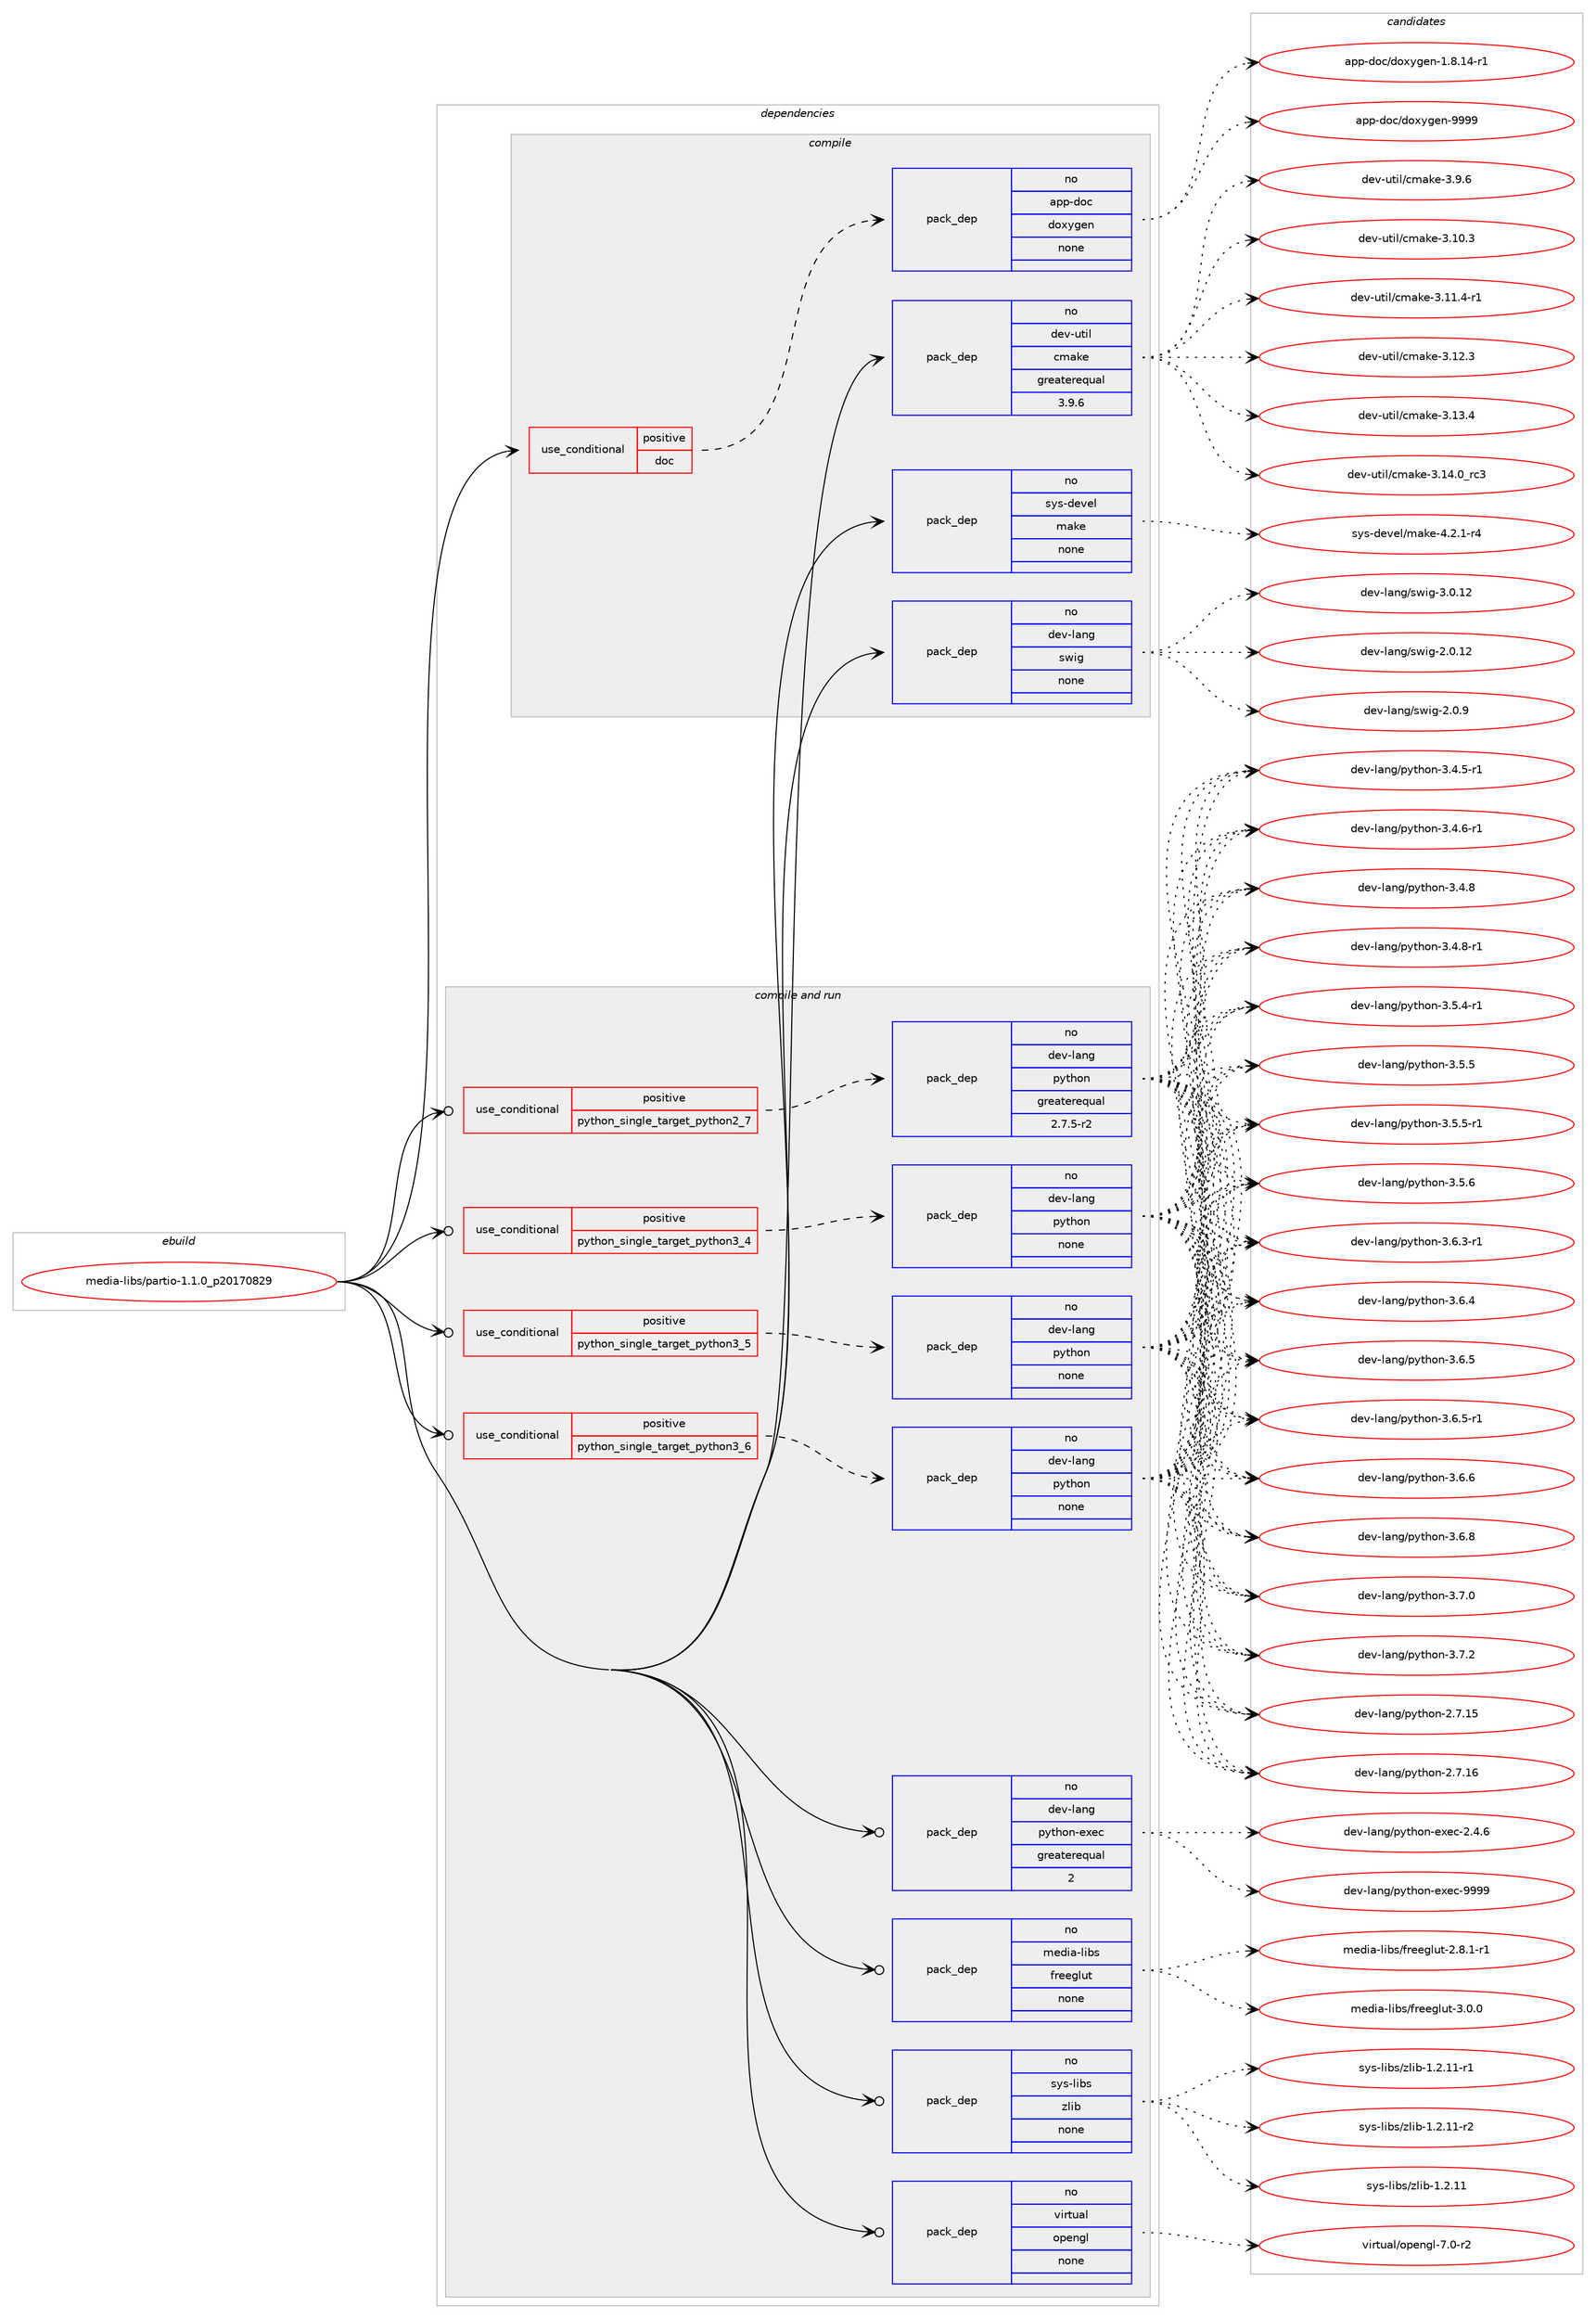 digraph prolog {

# *************
# Graph options
# *************

newrank=true;
concentrate=true;
compound=true;
graph [rankdir=LR,fontname=Helvetica,fontsize=10,ranksep=1.5];#, ranksep=2.5, nodesep=0.2];
edge  [arrowhead=vee];
node  [fontname=Helvetica,fontsize=10];

# **********
# The ebuild
# **********

subgraph cluster_leftcol {
color=gray;
rank=same;
label=<<i>ebuild</i>>;
id [label="media-libs/partio-1.1.0_p20170829", color=red, width=4, href="../media-libs/partio-1.1.0_p20170829.svg"];
}

# ****************
# The dependencies
# ****************

subgraph cluster_midcol {
color=gray;
label=<<i>dependencies</i>>;
subgraph cluster_compile {
fillcolor="#eeeeee";
style=filled;
label=<<i>compile</i>>;
subgraph cond435768 {
dependency1617584 [label=<<TABLE BORDER="0" CELLBORDER="1" CELLSPACING="0" CELLPADDING="4"><TR><TD ROWSPAN="3" CELLPADDING="10">use_conditional</TD></TR><TR><TD>positive</TD></TR><TR><TD>doc</TD></TR></TABLE>>, shape=none, color=red];
subgraph pack1155771 {
dependency1617585 [label=<<TABLE BORDER="0" CELLBORDER="1" CELLSPACING="0" CELLPADDING="4" WIDTH="220"><TR><TD ROWSPAN="6" CELLPADDING="30">pack_dep</TD></TR><TR><TD WIDTH="110">no</TD></TR><TR><TD>app-doc</TD></TR><TR><TD>doxygen</TD></TR><TR><TD>none</TD></TR><TR><TD></TD></TR></TABLE>>, shape=none, color=blue];
}
dependency1617584:e -> dependency1617585:w [weight=20,style="dashed",arrowhead="vee"];
}
id:e -> dependency1617584:w [weight=20,style="solid",arrowhead="vee"];
subgraph pack1155772 {
dependency1617586 [label=<<TABLE BORDER="0" CELLBORDER="1" CELLSPACING="0" CELLPADDING="4" WIDTH="220"><TR><TD ROWSPAN="6" CELLPADDING="30">pack_dep</TD></TR><TR><TD WIDTH="110">no</TD></TR><TR><TD>dev-lang</TD></TR><TR><TD>swig</TD></TR><TR><TD>none</TD></TR><TR><TD></TD></TR></TABLE>>, shape=none, color=blue];
}
id:e -> dependency1617586:w [weight=20,style="solid",arrowhead="vee"];
subgraph pack1155773 {
dependency1617587 [label=<<TABLE BORDER="0" CELLBORDER="1" CELLSPACING="0" CELLPADDING="4" WIDTH="220"><TR><TD ROWSPAN="6" CELLPADDING="30">pack_dep</TD></TR><TR><TD WIDTH="110">no</TD></TR><TR><TD>dev-util</TD></TR><TR><TD>cmake</TD></TR><TR><TD>greaterequal</TD></TR><TR><TD>3.9.6</TD></TR></TABLE>>, shape=none, color=blue];
}
id:e -> dependency1617587:w [weight=20,style="solid",arrowhead="vee"];
subgraph pack1155774 {
dependency1617588 [label=<<TABLE BORDER="0" CELLBORDER="1" CELLSPACING="0" CELLPADDING="4" WIDTH="220"><TR><TD ROWSPAN="6" CELLPADDING="30">pack_dep</TD></TR><TR><TD WIDTH="110">no</TD></TR><TR><TD>sys-devel</TD></TR><TR><TD>make</TD></TR><TR><TD>none</TD></TR><TR><TD></TD></TR></TABLE>>, shape=none, color=blue];
}
id:e -> dependency1617588:w [weight=20,style="solid",arrowhead="vee"];
}
subgraph cluster_compileandrun {
fillcolor="#eeeeee";
style=filled;
label=<<i>compile and run</i>>;
subgraph cond435769 {
dependency1617589 [label=<<TABLE BORDER="0" CELLBORDER="1" CELLSPACING="0" CELLPADDING="4"><TR><TD ROWSPAN="3" CELLPADDING="10">use_conditional</TD></TR><TR><TD>positive</TD></TR><TR><TD>python_single_target_python2_7</TD></TR></TABLE>>, shape=none, color=red];
subgraph pack1155775 {
dependency1617590 [label=<<TABLE BORDER="0" CELLBORDER="1" CELLSPACING="0" CELLPADDING="4" WIDTH="220"><TR><TD ROWSPAN="6" CELLPADDING="30">pack_dep</TD></TR><TR><TD WIDTH="110">no</TD></TR><TR><TD>dev-lang</TD></TR><TR><TD>python</TD></TR><TR><TD>greaterequal</TD></TR><TR><TD>2.7.5-r2</TD></TR></TABLE>>, shape=none, color=blue];
}
dependency1617589:e -> dependency1617590:w [weight=20,style="dashed",arrowhead="vee"];
}
id:e -> dependency1617589:w [weight=20,style="solid",arrowhead="odotvee"];
subgraph cond435770 {
dependency1617591 [label=<<TABLE BORDER="0" CELLBORDER="1" CELLSPACING="0" CELLPADDING="4"><TR><TD ROWSPAN="3" CELLPADDING="10">use_conditional</TD></TR><TR><TD>positive</TD></TR><TR><TD>python_single_target_python3_4</TD></TR></TABLE>>, shape=none, color=red];
subgraph pack1155776 {
dependency1617592 [label=<<TABLE BORDER="0" CELLBORDER="1" CELLSPACING="0" CELLPADDING="4" WIDTH="220"><TR><TD ROWSPAN="6" CELLPADDING="30">pack_dep</TD></TR><TR><TD WIDTH="110">no</TD></TR><TR><TD>dev-lang</TD></TR><TR><TD>python</TD></TR><TR><TD>none</TD></TR><TR><TD></TD></TR></TABLE>>, shape=none, color=blue];
}
dependency1617591:e -> dependency1617592:w [weight=20,style="dashed",arrowhead="vee"];
}
id:e -> dependency1617591:w [weight=20,style="solid",arrowhead="odotvee"];
subgraph cond435771 {
dependency1617593 [label=<<TABLE BORDER="0" CELLBORDER="1" CELLSPACING="0" CELLPADDING="4"><TR><TD ROWSPAN="3" CELLPADDING="10">use_conditional</TD></TR><TR><TD>positive</TD></TR><TR><TD>python_single_target_python3_5</TD></TR></TABLE>>, shape=none, color=red];
subgraph pack1155777 {
dependency1617594 [label=<<TABLE BORDER="0" CELLBORDER="1" CELLSPACING="0" CELLPADDING="4" WIDTH="220"><TR><TD ROWSPAN="6" CELLPADDING="30">pack_dep</TD></TR><TR><TD WIDTH="110">no</TD></TR><TR><TD>dev-lang</TD></TR><TR><TD>python</TD></TR><TR><TD>none</TD></TR><TR><TD></TD></TR></TABLE>>, shape=none, color=blue];
}
dependency1617593:e -> dependency1617594:w [weight=20,style="dashed",arrowhead="vee"];
}
id:e -> dependency1617593:w [weight=20,style="solid",arrowhead="odotvee"];
subgraph cond435772 {
dependency1617595 [label=<<TABLE BORDER="0" CELLBORDER="1" CELLSPACING="0" CELLPADDING="4"><TR><TD ROWSPAN="3" CELLPADDING="10">use_conditional</TD></TR><TR><TD>positive</TD></TR><TR><TD>python_single_target_python3_6</TD></TR></TABLE>>, shape=none, color=red];
subgraph pack1155778 {
dependency1617596 [label=<<TABLE BORDER="0" CELLBORDER="1" CELLSPACING="0" CELLPADDING="4" WIDTH="220"><TR><TD ROWSPAN="6" CELLPADDING="30">pack_dep</TD></TR><TR><TD WIDTH="110">no</TD></TR><TR><TD>dev-lang</TD></TR><TR><TD>python</TD></TR><TR><TD>none</TD></TR><TR><TD></TD></TR></TABLE>>, shape=none, color=blue];
}
dependency1617595:e -> dependency1617596:w [weight=20,style="dashed",arrowhead="vee"];
}
id:e -> dependency1617595:w [weight=20,style="solid",arrowhead="odotvee"];
subgraph pack1155779 {
dependency1617597 [label=<<TABLE BORDER="0" CELLBORDER="1" CELLSPACING="0" CELLPADDING="4" WIDTH="220"><TR><TD ROWSPAN="6" CELLPADDING="30">pack_dep</TD></TR><TR><TD WIDTH="110">no</TD></TR><TR><TD>dev-lang</TD></TR><TR><TD>python-exec</TD></TR><TR><TD>greaterequal</TD></TR><TR><TD>2</TD></TR></TABLE>>, shape=none, color=blue];
}
id:e -> dependency1617597:w [weight=20,style="solid",arrowhead="odotvee"];
subgraph pack1155780 {
dependency1617598 [label=<<TABLE BORDER="0" CELLBORDER="1" CELLSPACING="0" CELLPADDING="4" WIDTH="220"><TR><TD ROWSPAN="6" CELLPADDING="30">pack_dep</TD></TR><TR><TD WIDTH="110">no</TD></TR><TR><TD>media-libs</TD></TR><TR><TD>freeglut</TD></TR><TR><TD>none</TD></TR><TR><TD></TD></TR></TABLE>>, shape=none, color=blue];
}
id:e -> dependency1617598:w [weight=20,style="solid",arrowhead="odotvee"];
subgraph pack1155781 {
dependency1617599 [label=<<TABLE BORDER="0" CELLBORDER="1" CELLSPACING="0" CELLPADDING="4" WIDTH="220"><TR><TD ROWSPAN="6" CELLPADDING="30">pack_dep</TD></TR><TR><TD WIDTH="110">no</TD></TR><TR><TD>sys-libs</TD></TR><TR><TD>zlib</TD></TR><TR><TD>none</TD></TR><TR><TD></TD></TR></TABLE>>, shape=none, color=blue];
}
id:e -> dependency1617599:w [weight=20,style="solid",arrowhead="odotvee"];
subgraph pack1155782 {
dependency1617600 [label=<<TABLE BORDER="0" CELLBORDER="1" CELLSPACING="0" CELLPADDING="4" WIDTH="220"><TR><TD ROWSPAN="6" CELLPADDING="30">pack_dep</TD></TR><TR><TD WIDTH="110">no</TD></TR><TR><TD>virtual</TD></TR><TR><TD>opengl</TD></TR><TR><TD>none</TD></TR><TR><TD></TD></TR></TABLE>>, shape=none, color=blue];
}
id:e -> dependency1617600:w [weight=20,style="solid",arrowhead="odotvee"];
}
subgraph cluster_run {
fillcolor="#eeeeee";
style=filled;
label=<<i>run</i>>;
}
}

# **************
# The candidates
# **************

subgraph cluster_choices {
rank=same;
color=gray;
label=<<i>candidates</i>>;

subgraph choice1155771 {
color=black;
nodesep=1;
choice97112112451001119947100111120121103101110454946564649524511449 [label="app-doc/doxygen-1.8.14-r1", color=red, width=4,href="../app-doc/doxygen-1.8.14-r1.svg"];
choice971121124510011199471001111201211031011104557575757 [label="app-doc/doxygen-9999", color=red, width=4,href="../app-doc/doxygen-9999.svg"];
dependency1617585:e -> choice97112112451001119947100111120121103101110454946564649524511449:w [style=dotted,weight="100"];
dependency1617585:e -> choice971121124510011199471001111201211031011104557575757:w [style=dotted,weight="100"];
}
subgraph choice1155772 {
color=black;
nodesep=1;
choice10010111845108971101034711511910510345504648464950 [label="dev-lang/swig-2.0.12", color=red, width=4,href="../dev-lang/swig-2.0.12.svg"];
choice100101118451089711010347115119105103455046484657 [label="dev-lang/swig-2.0.9", color=red, width=4,href="../dev-lang/swig-2.0.9.svg"];
choice10010111845108971101034711511910510345514648464950 [label="dev-lang/swig-3.0.12", color=red, width=4,href="../dev-lang/swig-3.0.12.svg"];
dependency1617586:e -> choice10010111845108971101034711511910510345504648464950:w [style=dotted,weight="100"];
dependency1617586:e -> choice100101118451089711010347115119105103455046484657:w [style=dotted,weight="100"];
dependency1617586:e -> choice10010111845108971101034711511910510345514648464950:w [style=dotted,weight="100"];
}
subgraph choice1155773 {
color=black;
nodesep=1;
choice1001011184511711610510847991099710710145514649484651 [label="dev-util/cmake-3.10.3", color=red, width=4,href="../dev-util/cmake-3.10.3.svg"];
choice10010111845117116105108479910997107101455146494946524511449 [label="dev-util/cmake-3.11.4-r1", color=red, width=4,href="../dev-util/cmake-3.11.4-r1.svg"];
choice1001011184511711610510847991099710710145514649504651 [label="dev-util/cmake-3.12.3", color=red, width=4,href="../dev-util/cmake-3.12.3.svg"];
choice1001011184511711610510847991099710710145514649514652 [label="dev-util/cmake-3.13.4", color=red, width=4,href="../dev-util/cmake-3.13.4.svg"];
choice1001011184511711610510847991099710710145514649524648951149951 [label="dev-util/cmake-3.14.0_rc3", color=red, width=4,href="../dev-util/cmake-3.14.0_rc3.svg"];
choice10010111845117116105108479910997107101455146574654 [label="dev-util/cmake-3.9.6", color=red, width=4,href="../dev-util/cmake-3.9.6.svg"];
dependency1617587:e -> choice1001011184511711610510847991099710710145514649484651:w [style=dotted,weight="100"];
dependency1617587:e -> choice10010111845117116105108479910997107101455146494946524511449:w [style=dotted,weight="100"];
dependency1617587:e -> choice1001011184511711610510847991099710710145514649504651:w [style=dotted,weight="100"];
dependency1617587:e -> choice1001011184511711610510847991099710710145514649514652:w [style=dotted,weight="100"];
dependency1617587:e -> choice1001011184511711610510847991099710710145514649524648951149951:w [style=dotted,weight="100"];
dependency1617587:e -> choice10010111845117116105108479910997107101455146574654:w [style=dotted,weight="100"];
}
subgraph choice1155774 {
color=black;
nodesep=1;
choice1151211154510010111810110847109971071014552465046494511452 [label="sys-devel/make-4.2.1-r4", color=red, width=4,href="../sys-devel/make-4.2.1-r4.svg"];
dependency1617588:e -> choice1151211154510010111810110847109971071014552465046494511452:w [style=dotted,weight="100"];
}
subgraph choice1155775 {
color=black;
nodesep=1;
choice10010111845108971101034711212111610411111045504655464953 [label="dev-lang/python-2.7.15", color=red, width=4,href="../dev-lang/python-2.7.15.svg"];
choice10010111845108971101034711212111610411111045504655464954 [label="dev-lang/python-2.7.16", color=red, width=4,href="../dev-lang/python-2.7.16.svg"];
choice1001011184510897110103471121211161041111104551465246534511449 [label="dev-lang/python-3.4.5-r1", color=red, width=4,href="../dev-lang/python-3.4.5-r1.svg"];
choice1001011184510897110103471121211161041111104551465246544511449 [label="dev-lang/python-3.4.6-r1", color=red, width=4,href="../dev-lang/python-3.4.6-r1.svg"];
choice100101118451089711010347112121116104111110455146524656 [label="dev-lang/python-3.4.8", color=red, width=4,href="../dev-lang/python-3.4.8.svg"];
choice1001011184510897110103471121211161041111104551465246564511449 [label="dev-lang/python-3.4.8-r1", color=red, width=4,href="../dev-lang/python-3.4.8-r1.svg"];
choice1001011184510897110103471121211161041111104551465346524511449 [label="dev-lang/python-3.5.4-r1", color=red, width=4,href="../dev-lang/python-3.5.4-r1.svg"];
choice100101118451089711010347112121116104111110455146534653 [label="dev-lang/python-3.5.5", color=red, width=4,href="../dev-lang/python-3.5.5.svg"];
choice1001011184510897110103471121211161041111104551465346534511449 [label="dev-lang/python-3.5.5-r1", color=red, width=4,href="../dev-lang/python-3.5.5-r1.svg"];
choice100101118451089711010347112121116104111110455146534654 [label="dev-lang/python-3.5.6", color=red, width=4,href="../dev-lang/python-3.5.6.svg"];
choice1001011184510897110103471121211161041111104551465446514511449 [label="dev-lang/python-3.6.3-r1", color=red, width=4,href="../dev-lang/python-3.6.3-r1.svg"];
choice100101118451089711010347112121116104111110455146544652 [label="dev-lang/python-3.6.4", color=red, width=4,href="../dev-lang/python-3.6.4.svg"];
choice100101118451089711010347112121116104111110455146544653 [label="dev-lang/python-3.6.5", color=red, width=4,href="../dev-lang/python-3.6.5.svg"];
choice1001011184510897110103471121211161041111104551465446534511449 [label="dev-lang/python-3.6.5-r1", color=red, width=4,href="../dev-lang/python-3.6.5-r1.svg"];
choice100101118451089711010347112121116104111110455146544654 [label="dev-lang/python-3.6.6", color=red, width=4,href="../dev-lang/python-3.6.6.svg"];
choice100101118451089711010347112121116104111110455146544656 [label="dev-lang/python-3.6.8", color=red, width=4,href="../dev-lang/python-3.6.8.svg"];
choice100101118451089711010347112121116104111110455146554648 [label="dev-lang/python-3.7.0", color=red, width=4,href="../dev-lang/python-3.7.0.svg"];
choice100101118451089711010347112121116104111110455146554650 [label="dev-lang/python-3.7.2", color=red, width=4,href="../dev-lang/python-3.7.2.svg"];
dependency1617590:e -> choice10010111845108971101034711212111610411111045504655464953:w [style=dotted,weight="100"];
dependency1617590:e -> choice10010111845108971101034711212111610411111045504655464954:w [style=dotted,weight="100"];
dependency1617590:e -> choice1001011184510897110103471121211161041111104551465246534511449:w [style=dotted,weight="100"];
dependency1617590:e -> choice1001011184510897110103471121211161041111104551465246544511449:w [style=dotted,weight="100"];
dependency1617590:e -> choice100101118451089711010347112121116104111110455146524656:w [style=dotted,weight="100"];
dependency1617590:e -> choice1001011184510897110103471121211161041111104551465246564511449:w [style=dotted,weight="100"];
dependency1617590:e -> choice1001011184510897110103471121211161041111104551465346524511449:w [style=dotted,weight="100"];
dependency1617590:e -> choice100101118451089711010347112121116104111110455146534653:w [style=dotted,weight="100"];
dependency1617590:e -> choice1001011184510897110103471121211161041111104551465346534511449:w [style=dotted,weight="100"];
dependency1617590:e -> choice100101118451089711010347112121116104111110455146534654:w [style=dotted,weight="100"];
dependency1617590:e -> choice1001011184510897110103471121211161041111104551465446514511449:w [style=dotted,weight="100"];
dependency1617590:e -> choice100101118451089711010347112121116104111110455146544652:w [style=dotted,weight="100"];
dependency1617590:e -> choice100101118451089711010347112121116104111110455146544653:w [style=dotted,weight="100"];
dependency1617590:e -> choice1001011184510897110103471121211161041111104551465446534511449:w [style=dotted,weight="100"];
dependency1617590:e -> choice100101118451089711010347112121116104111110455146544654:w [style=dotted,weight="100"];
dependency1617590:e -> choice100101118451089711010347112121116104111110455146544656:w [style=dotted,weight="100"];
dependency1617590:e -> choice100101118451089711010347112121116104111110455146554648:w [style=dotted,weight="100"];
dependency1617590:e -> choice100101118451089711010347112121116104111110455146554650:w [style=dotted,weight="100"];
}
subgraph choice1155776 {
color=black;
nodesep=1;
choice10010111845108971101034711212111610411111045504655464953 [label="dev-lang/python-2.7.15", color=red, width=4,href="../dev-lang/python-2.7.15.svg"];
choice10010111845108971101034711212111610411111045504655464954 [label="dev-lang/python-2.7.16", color=red, width=4,href="../dev-lang/python-2.7.16.svg"];
choice1001011184510897110103471121211161041111104551465246534511449 [label="dev-lang/python-3.4.5-r1", color=red, width=4,href="../dev-lang/python-3.4.5-r1.svg"];
choice1001011184510897110103471121211161041111104551465246544511449 [label="dev-lang/python-3.4.6-r1", color=red, width=4,href="../dev-lang/python-3.4.6-r1.svg"];
choice100101118451089711010347112121116104111110455146524656 [label="dev-lang/python-3.4.8", color=red, width=4,href="../dev-lang/python-3.4.8.svg"];
choice1001011184510897110103471121211161041111104551465246564511449 [label="dev-lang/python-3.4.8-r1", color=red, width=4,href="../dev-lang/python-3.4.8-r1.svg"];
choice1001011184510897110103471121211161041111104551465346524511449 [label="dev-lang/python-3.5.4-r1", color=red, width=4,href="../dev-lang/python-3.5.4-r1.svg"];
choice100101118451089711010347112121116104111110455146534653 [label="dev-lang/python-3.5.5", color=red, width=4,href="../dev-lang/python-3.5.5.svg"];
choice1001011184510897110103471121211161041111104551465346534511449 [label="dev-lang/python-3.5.5-r1", color=red, width=4,href="../dev-lang/python-3.5.5-r1.svg"];
choice100101118451089711010347112121116104111110455146534654 [label="dev-lang/python-3.5.6", color=red, width=4,href="../dev-lang/python-3.5.6.svg"];
choice1001011184510897110103471121211161041111104551465446514511449 [label="dev-lang/python-3.6.3-r1", color=red, width=4,href="../dev-lang/python-3.6.3-r1.svg"];
choice100101118451089711010347112121116104111110455146544652 [label="dev-lang/python-3.6.4", color=red, width=4,href="../dev-lang/python-3.6.4.svg"];
choice100101118451089711010347112121116104111110455146544653 [label="dev-lang/python-3.6.5", color=red, width=4,href="../dev-lang/python-3.6.5.svg"];
choice1001011184510897110103471121211161041111104551465446534511449 [label="dev-lang/python-3.6.5-r1", color=red, width=4,href="../dev-lang/python-3.6.5-r1.svg"];
choice100101118451089711010347112121116104111110455146544654 [label="dev-lang/python-3.6.6", color=red, width=4,href="../dev-lang/python-3.6.6.svg"];
choice100101118451089711010347112121116104111110455146544656 [label="dev-lang/python-3.6.8", color=red, width=4,href="../dev-lang/python-3.6.8.svg"];
choice100101118451089711010347112121116104111110455146554648 [label="dev-lang/python-3.7.0", color=red, width=4,href="../dev-lang/python-3.7.0.svg"];
choice100101118451089711010347112121116104111110455146554650 [label="dev-lang/python-3.7.2", color=red, width=4,href="../dev-lang/python-3.7.2.svg"];
dependency1617592:e -> choice10010111845108971101034711212111610411111045504655464953:w [style=dotted,weight="100"];
dependency1617592:e -> choice10010111845108971101034711212111610411111045504655464954:w [style=dotted,weight="100"];
dependency1617592:e -> choice1001011184510897110103471121211161041111104551465246534511449:w [style=dotted,weight="100"];
dependency1617592:e -> choice1001011184510897110103471121211161041111104551465246544511449:w [style=dotted,weight="100"];
dependency1617592:e -> choice100101118451089711010347112121116104111110455146524656:w [style=dotted,weight="100"];
dependency1617592:e -> choice1001011184510897110103471121211161041111104551465246564511449:w [style=dotted,weight="100"];
dependency1617592:e -> choice1001011184510897110103471121211161041111104551465346524511449:w [style=dotted,weight="100"];
dependency1617592:e -> choice100101118451089711010347112121116104111110455146534653:w [style=dotted,weight="100"];
dependency1617592:e -> choice1001011184510897110103471121211161041111104551465346534511449:w [style=dotted,weight="100"];
dependency1617592:e -> choice100101118451089711010347112121116104111110455146534654:w [style=dotted,weight="100"];
dependency1617592:e -> choice1001011184510897110103471121211161041111104551465446514511449:w [style=dotted,weight="100"];
dependency1617592:e -> choice100101118451089711010347112121116104111110455146544652:w [style=dotted,weight="100"];
dependency1617592:e -> choice100101118451089711010347112121116104111110455146544653:w [style=dotted,weight="100"];
dependency1617592:e -> choice1001011184510897110103471121211161041111104551465446534511449:w [style=dotted,weight="100"];
dependency1617592:e -> choice100101118451089711010347112121116104111110455146544654:w [style=dotted,weight="100"];
dependency1617592:e -> choice100101118451089711010347112121116104111110455146544656:w [style=dotted,weight="100"];
dependency1617592:e -> choice100101118451089711010347112121116104111110455146554648:w [style=dotted,weight="100"];
dependency1617592:e -> choice100101118451089711010347112121116104111110455146554650:w [style=dotted,weight="100"];
}
subgraph choice1155777 {
color=black;
nodesep=1;
choice10010111845108971101034711212111610411111045504655464953 [label="dev-lang/python-2.7.15", color=red, width=4,href="../dev-lang/python-2.7.15.svg"];
choice10010111845108971101034711212111610411111045504655464954 [label="dev-lang/python-2.7.16", color=red, width=4,href="../dev-lang/python-2.7.16.svg"];
choice1001011184510897110103471121211161041111104551465246534511449 [label="dev-lang/python-3.4.5-r1", color=red, width=4,href="../dev-lang/python-3.4.5-r1.svg"];
choice1001011184510897110103471121211161041111104551465246544511449 [label="dev-lang/python-3.4.6-r1", color=red, width=4,href="../dev-lang/python-3.4.6-r1.svg"];
choice100101118451089711010347112121116104111110455146524656 [label="dev-lang/python-3.4.8", color=red, width=4,href="../dev-lang/python-3.4.8.svg"];
choice1001011184510897110103471121211161041111104551465246564511449 [label="dev-lang/python-3.4.8-r1", color=red, width=4,href="../dev-lang/python-3.4.8-r1.svg"];
choice1001011184510897110103471121211161041111104551465346524511449 [label="dev-lang/python-3.5.4-r1", color=red, width=4,href="../dev-lang/python-3.5.4-r1.svg"];
choice100101118451089711010347112121116104111110455146534653 [label="dev-lang/python-3.5.5", color=red, width=4,href="../dev-lang/python-3.5.5.svg"];
choice1001011184510897110103471121211161041111104551465346534511449 [label="dev-lang/python-3.5.5-r1", color=red, width=4,href="../dev-lang/python-3.5.5-r1.svg"];
choice100101118451089711010347112121116104111110455146534654 [label="dev-lang/python-3.5.6", color=red, width=4,href="../dev-lang/python-3.5.6.svg"];
choice1001011184510897110103471121211161041111104551465446514511449 [label="dev-lang/python-3.6.3-r1", color=red, width=4,href="../dev-lang/python-3.6.3-r1.svg"];
choice100101118451089711010347112121116104111110455146544652 [label="dev-lang/python-3.6.4", color=red, width=4,href="../dev-lang/python-3.6.4.svg"];
choice100101118451089711010347112121116104111110455146544653 [label="dev-lang/python-3.6.5", color=red, width=4,href="../dev-lang/python-3.6.5.svg"];
choice1001011184510897110103471121211161041111104551465446534511449 [label="dev-lang/python-3.6.5-r1", color=red, width=4,href="../dev-lang/python-3.6.5-r1.svg"];
choice100101118451089711010347112121116104111110455146544654 [label="dev-lang/python-3.6.6", color=red, width=4,href="../dev-lang/python-3.6.6.svg"];
choice100101118451089711010347112121116104111110455146544656 [label="dev-lang/python-3.6.8", color=red, width=4,href="../dev-lang/python-3.6.8.svg"];
choice100101118451089711010347112121116104111110455146554648 [label="dev-lang/python-3.7.0", color=red, width=4,href="../dev-lang/python-3.7.0.svg"];
choice100101118451089711010347112121116104111110455146554650 [label="dev-lang/python-3.7.2", color=red, width=4,href="../dev-lang/python-3.7.2.svg"];
dependency1617594:e -> choice10010111845108971101034711212111610411111045504655464953:w [style=dotted,weight="100"];
dependency1617594:e -> choice10010111845108971101034711212111610411111045504655464954:w [style=dotted,weight="100"];
dependency1617594:e -> choice1001011184510897110103471121211161041111104551465246534511449:w [style=dotted,weight="100"];
dependency1617594:e -> choice1001011184510897110103471121211161041111104551465246544511449:w [style=dotted,weight="100"];
dependency1617594:e -> choice100101118451089711010347112121116104111110455146524656:w [style=dotted,weight="100"];
dependency1617594:e -> choice1001011184510897110103471121211161041111104551465246564511449:w [style=dotted,weight="100"];
dependency1617594:e -> choice1001011184510897110103471121211161041111104551465346524511449:w [style=dotted,weight="100"];
dependency1617594:e -> choice100101118451089711010347112121116104111110455146534653:w [style=dotted,weight="100"];
dependency1617594:e -> choice1001011184510897110103471121211161041111104551465346534511449:w [style=dotted,weight="100"];
dependency1617594:e -> choice100101118451089711010347112121116104111110455146534654:w [style=dotted,weight="100"];
dependency1617594:e -> choice1001011184510897110103471121211161041111104551465446514511449:w [style=dotted,weight="100"];
dependency1617594:e -> choice100101118451089711010347112121116104111110455146544652:w [style=dotted,weight="100"];
dependency1617594:e -> choice100101118451089711010347112121116104111110455146544653:w [style=dotted,weight="100"];
dependency1617594:e -> choice1001011184510897110103471121211161041111104551465446534511449:w [style=dotted,weight="100"];
dependency1617594:e -> choice100101118451089711010347112121116104111110455146544654:w [style=dotted,weight="100"];
dependency1617594:e -> choice100101118451089711010347112121116104111110455146544656:w [style=dotted,weight="100"];
dependency1617594:e -> choice100101118451089711010347112121116104111110455146554648:w [style=dotted,weight="100"];
dependency1617594:e -> choice100101118451089711010347112121116104111110455146554650:w [style=dotted,weight="100"];
}
subgraph choice1155778 {
color=black;
nodesep=1;
choice10010111845108971101034711212111610411111045504655464953 [label="dev-lang/python-2.7.15", color=red, width=4,href="../dev-lang/python-2.7.15.svg"];
choice10010111845108971101034711212111610411111045504655464954 [label="dev-lang/python-2.7.16", color=red, width=4,href="../dev-lang/python-2.7.16.svg"];
choice1001011184510897110103471121211161041111104551465246534511449 [label="dev-lang/python-3.4.5-r1", color=red, width=4,href="../dev-lang/python-3.4.5-r1.svg"];
choice1001011184510897110103471121211161041111104551465246544511449 [label="dev-lang/python-3.4.6-r1", color=red, width=4,href="../dev-lang/python-3.4.6-r1.svg"];
choice100101118451089711010347112121116104111110455146524656 [label="dev-lang/python-3.4.8", color=red, width=4,href="../dev-lang/python-3.4.8.svg"];
choice1001011184510897110103471121211161041111104551465246564511449 [label="dev-lang/python-3.4.8-r1", color=red, width=4,href="../dev-lang/python-3.4.8-r1.svg"];
choice1001011184510897110103471121211161041111104551465346524511449 [label="dev-lang/python-3.5.4-r1", color=red, width=4,href="../dev-lang/python-3.5.4-r1.svg"];
choice100101118451089711010347112121116104111110455146534653 [label="dev-lang/python-3.5.5", color=red, width=4,href="../dev-lang/python-3.5.5.svg"];
choice1001011184510897110103471121211161041111104551465346534511449 [label="dev-lang/python-3.5.5-r1", color=red, width=4,href="../dev-lang/python-3.5.5-r1.svg"];
choice100101118451089711010347112121116104111110455146534654 [label="dev-lang/python-3.5.6", color=red, width=4,href="../dev-lang/python-3.5.6.svg"];
choice1001011184510897110103471121211161041111104551465446514511449 [label="dev-lang/python-3.6.3-r1", color=red, width=4,href="../dev-lang/python-3.6.3-r1.svg"];
choice100101118451089711010347112121116104111110455146544652 [label="dev-lang/python-3.6.4", color=red, width=4,href="../dev-lang/python-3.6.4.svg"];
choice100101118451089711010347112121116104111110455146544653 [label="dev-lang/python-3.6.5", color=red, width=4,href="../dev-lang/python-3.6.5.svg"];
choice1001011184510897110103471121211161041111104551465446534511449 [label="dev-lang/python-3.6.5-r1", color=red, width=4,href="../dev-lang/python-3.6.5-r1.svg"];
choice100101118451089711010347112121116104111110455146544654 [label="dev-lang/python-3.6.6", color=red, width=4,href="../dev-lang/python-3.6.6.svg"];
choice100101118451089711010347112121116104111110455146544656 [label="dev-lang/python-3.6.8", color=red, width=4,href="../dev-lang/python-3.6.8.svg"];
choice100101118451089711010347112121116104111110455146554648 [label="dev-lang/python-3.7.0", color=red, width=4,href="../dev-lang/python-3.7.0.svg"];
choice100101118451089711010347112121116104111110455146554650 [label="dev-lang/python-3.7.2", color=red, width=4,href="../dev-lang/python-3.7.2.svg"];
dependency1617596:e -> choice10010111845108971101034711212111610411111045504655464953:w [style=dotted,weight="100"];
dependency1617596:e -> choice10010111845108971101034711212111610411111045504655464954:w [style=dotted,weight="100"];
dependency1617596:e -> choice1001011184510897110103471121211161041111104551465246534511449:w [style=dotted,weight="100"];
dependency1617596:e -> choice1001011184510897110103471121211161041111104551465246544511449:w [style=dotted,weight="100"];
dependency1617596:e -> choice100101118451089711010347112121116104111110455146524656:w [style=dotted,weight="100"];
dependency1617596:e -> choice1001011184510897110103471121211161041111104551465246564511449:w [style=dotted,weight="100"];
dependency1617596:e -> choice1001011184510897110103471121211161041111104551465346524511449:w [style=dotted,weight="100"];
dependency1617596:e -> choice100101118451089711010347112121116104111110455146534653:w [style=dotted,weight="100"];
dependency1617596:e -> choice1001011184510897110103471121211161041111104551465346534511449:w [style=dotted,weight="100"];
dependency1617596:e -> choice100101118451089711010347112121116104111110455146534654:w [style=dotted,weight="100"];
dependency1617596:e -> choice1001011184510897110103471121211161041111104551465446514511449:w [style=dotted,weight="100"];
dependency1617596:e -> choice100101118451089711010347112121116104111110455146544652:w [style=dotted,weight="100"];
dependency1617596:e -> choice100101118451089711010347112121116104111110455146544653:w [style=dotted,weight="100"];
dependency1617596:e -> choice1001011184510897110103471121211161041111104551465446534511449:w [style=dotted,weight="100"];
dependency1617596:e -> choice100101118451089711010347112121116104111110455146544654:w [style=dotted,weight="100"];
dependency1617596:e -> choice100101118451089711010347112121116104111110455146544656:w [style=dotted,weight="100"];
dependency1617596:e -> choice100101118451089711010347112121116104111110455146554648:w [style=dotted,weight="100"];
dependency1617596:e -> choice100101118451089711010347112121116104111110455146554650:w [style=dotted,weight="100"];
}
subgraph choice1155779 {
color=black;
nodesep=1;
choice1001011184510897110103471121211161041111104510112010199455046524654 [label="dev-lang/python-exec-2.4.6", color=red, width=4,href="../dev-lang/python-exec-2.4.6.svg"];
choice10010111845108971101034711212111610411111045101120101994557575757 [label="dev-lang/python-exec-9999", color=red, width=4,href="../dev-lang/python-exec-9999.svg"];
dependency1617597:e -> choice1001011184510897110103471121211161041111104510112010199455046524654:w [style=dotted,weight="100"];
dependency1617597:e -> choice10010111845108971101034711212111610411111045101120101994557575757:w [style=dotted,weight="100"];
}
subgraph choice1155780 {
color=black;
nodesep=1;
choice109101100105974510810598115471021141011011031081171164550465646494511449 [label="media-libs/freeglut-2.8.1-r1", color=red, width=4,href="../media-libs/freeglut-2.8.1-r1.svg"];
choice10910110010597451081059811547102114101101103108117116455146484648 [label="media-libs/freeglut-3.0.0", color=red, width=4,href="../media-libs/freeglut-3.0.0.svg"];
dependency1617598:e -> choice109101100105974510810598115471021141011011031081171164550465646494511449:w [style=dotted,weight="100"];
dependency1617598:e -> choice10910110010597451081059811547102114101101103108117116455146484648:w [style=dotted,weight="100"];
}
subgraph choice1155781 {
color=black;
nodesep=1;
choice1151211154510810598115471221081059845494650464949 [label="sys-libs/zlib-1.2.11", color=red, width=4,href="../sys-libs/zlib-1.2.11.svg"];
choice11512111545108105981154712210810598454946504649494511449 [label="sys-libs/zlib-1.2.11-r1", color=red, width=4,href="../sys-libs/zlib-1.2.11-r1.svg"];
choice11512111545108105981154712210810598454946504649494511450 [label="sys-libs/zlib-1.2.11-r2", color=red, width=4,href="../sys-libs/zlib-1.2.11-r2.svg"];
dependency1617599:e -> choice1151211154510810598115471221081059845494650464949:w [style=dotted,weight="100"];
dependency1617599:e -> choice11512111545108105981154712210810598454946504649494511449:w [style=dotted,weight="100"];
dependency1617599:e -> choice11512111545108105981154712210810598454946504649494511450:w [style=dotted,weight="100"];
}
subgraph choice1155782 {
color=black;
nodesep=1;
choice1181051141161179710847111112101110103108455546484511450 [label="virtual/opengl-7.0-r2", color=red, width=4,href="../virtual/opengl-7.0-r2.svg"];
dependency1617600:e -> choice1181051141161179710847111112101110103108455546484511450:w [style=dotted,weight="100"];
}
}

}
